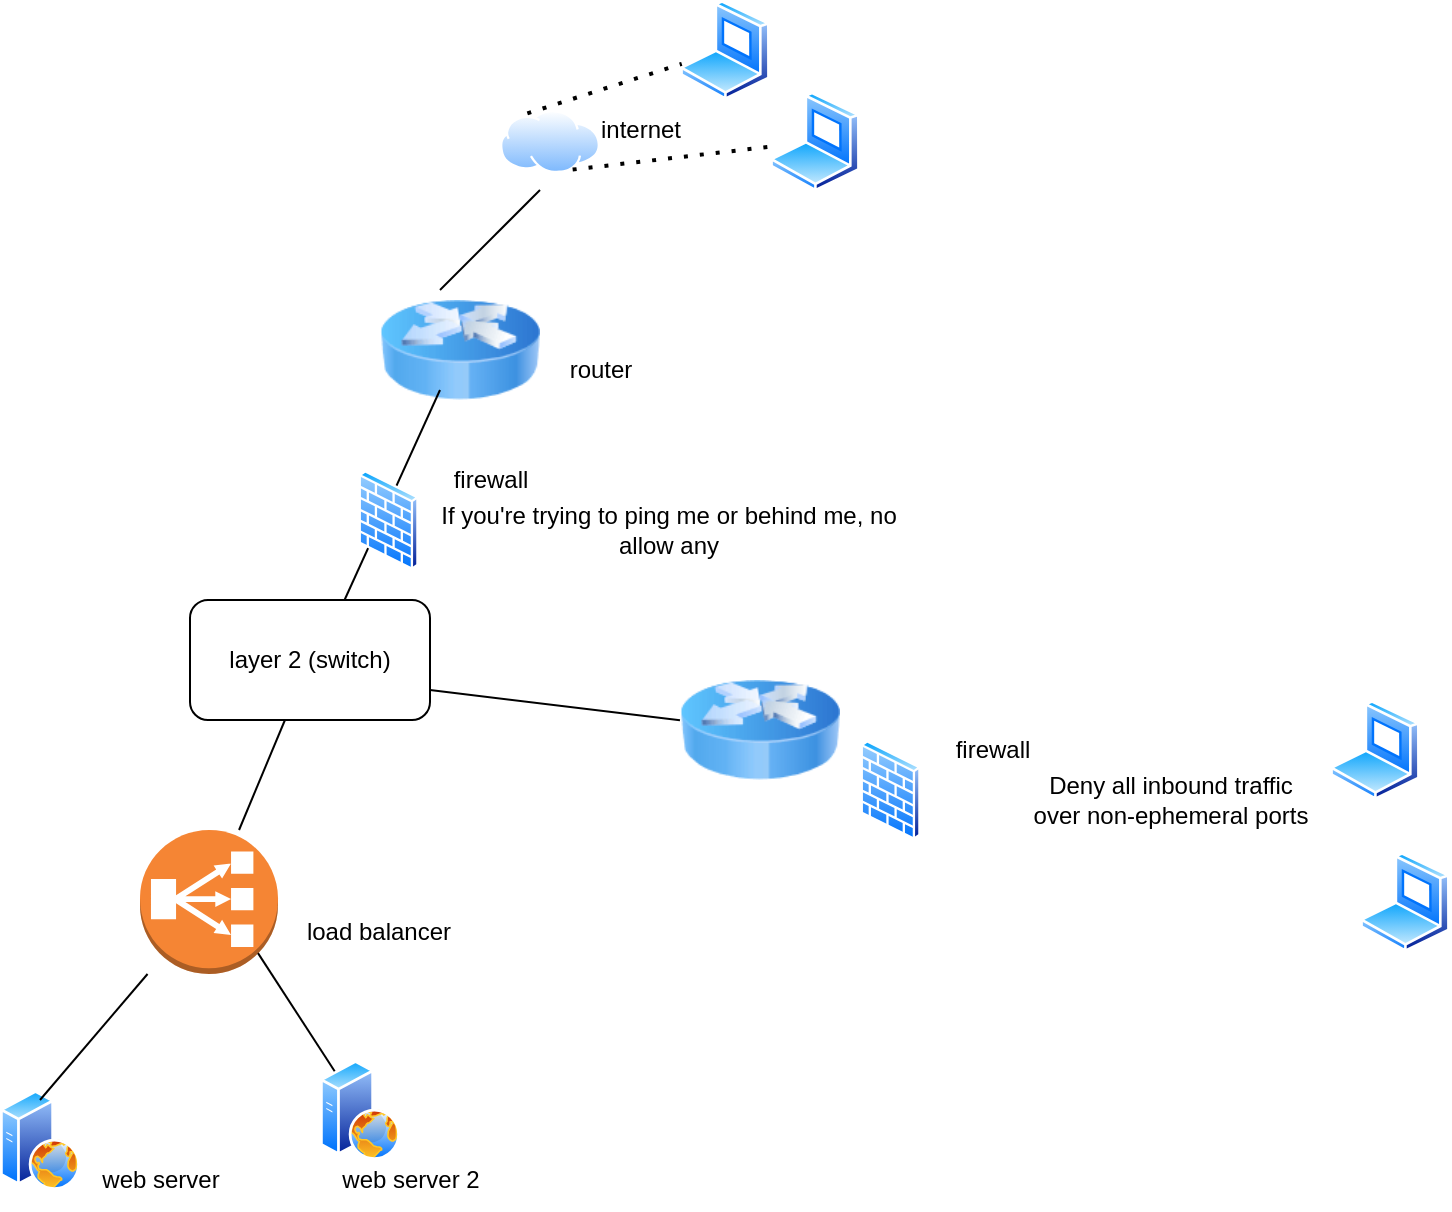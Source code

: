 <mxfile version="21.0.6" type="device"><diagram name="Page-1" id="bMXhEJGQakFlvPGpGCBS"><mxGraphModel dx="954" dy="1691" grid="1" gridSize="10" guides="1" tooltips="1" connect="1" arrows="1" fold="1" page="1" pageScale="1" pageWidth="850" pageHeight="1100" math="0" shadow="0"><root><mxCell id="0"/><mxCell id="1" parent="0"/><mxCell id="qn9bfMfJ7rUCI475EvOR-1" value="" style="image;html=1;image=img/lib/clip_art/networking/Router_Icon_128x128.png" vertex="1" parent="1"><mxGeometry x="330" y="130" width="80" height="80" as="geometry"/></mxCell><mxCell id="qn9bfMfJ7rUCI475EvOR-4" value="" style="aspect=fixed;perimeter=ellipsePerimeter;html=1;align=center;shadow=0;dashed=0;spacingTop=3;image;image=img/lib/active_directory/web_server.svg;" vertex="1" parent="1"><mxGeometry x="140" y="540" width="40" height="50" as="geometry"/></mxCell><mxCell id="qn9bfMfJ7rUCI475EvOR-5" value="" style="outlineConnect=0;dashed=0;verticalLabelPosition=bottom;verticalAlign=top;align=center;html=1;shape=mxgraph.aws3.classic_load_balancer;fillColor=#F58534;gradientColor=none;" vertex="1" parent="1"><mxGeometry x="210" y="410" width="69" height="72" as="geometry"/></mxCell><mxCell id="qn9bfMfJ7rUCI475EvOR-6" value="" style="aspect=fixed;perimeter=ellipsePerimeter;html=1;align=center;shadow=0;dashed=0;spacingTop=3;image;image=img/lib/active_directory/internet_cloud.svg;" vertex="1" parent="1"><mxGeometry x="390" y="50" width="50" height="31.5" as="geometry"/></mxCell><mxCell id="qn9bfMfJ7rUCI475EvOR-7" value="" style="aspect=fixed;perimeter=ellipsePerimeter;html=1;align=center;shadow=0;dashed=0;spacingTop=3;image;image=img/lib/active_directory/web_server.svg;" vertex="1" parent="1"><mxGeometry x="300" y="525" width="40" height="50" as="geometry"/></mxCell><mxCell id="qn9bfMfJ7rUCI475EvOR-8" value="" style="endArrow=none;html=1;rounded=0;" edge="1" parent="1"><mxGeometry width="50" height="50" relative="1" as="geometry"><mxPoint x="360" y="140" as="sourcePoint"/><mxPoint x="410" y="90" as="targetPoint"/></mxGeometry></mxCell><mxCell id="qn9bfMfJ7rUCI475EvOR-9" value="" style="endArrow=none;html=1;rounded=0;" edge="1" parent="1"><mxGeometry width="50" height="50" relative="1" as="geometry"><mxPoint x="310" y="300" as="sourcePoint"/><mxPoint x="360" y="190" as="targetPoint"/><Array as="points"/></mxGeometry></mxCell><mxCell id="qn9bfMfJ7rUCI475EvOR-10" value="" style="endArrow=none;html=1;rounded=0;" edge="1" parent="1" target="qn9bfMfJ7rUCI475EvOR-5"><mxGeometry width="50" height="50" relative="1" as="geometry"><mxPoint x="160" y="545" as="sourcePoint"/><mxPoint x="200" y="475" as="targetPoint"/></mxGeometry></mxCell><mxCell id="qn9bfMfJ7rUCI475EvOR-11" value="" style="endArrow=none;html=1;rounded=0;exitX=0.855;exitY=0.855;exitDx=0;exitDy=0;exitPerimeter=0;" edge="1" parent="1" source="qn9bfMfJ7rUCI475EvOR-5" target="qn9bfMfJ7rUCI475EvOR-7"><mxGeometry width="50" height="50" relative="1" as="geometry"><mxPoint x="340" y="440" as="sourcePoint"/><mxPoint x="380" y="460" as="targetPoint"/></mxGeometry></mxCell><mxCell id="qn9bfMfJ7rUCI475EvOR-14" value="web server" style="text;html=1;align=center;verticalAlign=middle;resizable=0;points=[];autosize=1;strokeColor=none;fillColor=none;" vertex="1" parent="1"><mxGeometry x="180" y="570" width="80" height="30" as="geometry"/></mxCell><mxCell id="qn9bfMfJ7rUCI475EvOR-15" value="web server 2" style="text;html=1;align=center;verticalAlign=middle;resizable=0;points=[];autosize=1;strokeColor=none;fillColor=none;" vertex="1" parent="1"><mxGeometry x="300" y="570" width="90" height="30" as="geometry"/></mxCell><mxCell id="qn9bfMfJ7rUCI475EvOR-16" value="load balancer" style="text;html=1;align=center;verticalAlign=middle;resizable=0;points=[];autosize=1;strokeColor=none;fillColor=none;" vertex="1" parent="1"><mxGeometry x="279" y="446" width="100" height="30" as="geometry"/></mxCell><mxCell id="qn9bfMfJ7rUCI475EvOR-17" value="router" style="text;html=1;align=center;verticalAlign=middle;resizable=0;points=[];autosize=1;strokeColor=none;fillColor=none;" vertex="1" parent="1"><mxGeometry x="415" y="165" width="50" height="30" as="geometry"/></mxCell><mxCell id="qn9bfMfJ7rUCI475EvOR-18" value="internet" style="text;html=1;align=center;verticalAlign=middle;resizable=0;points=[];autosize=1;strokeColor=none;fillColor=none;" vertex="1" parent="1"><mxGeometry x="430" y="45" width="60" height="30" as="geometry"/></mxCell><mxCell id="qn9bfMfJ7rUCI475EvOR-20" value="" style="aspect=fixed;perimeter=ellipsePerimeter;html=1;align=center;shadow=0;dashed=0;spacingTop=3;image;image=img/lib/active_directory/firewall.svg;" vertex="1" parent="1"><mxGeometry x="319" y="230" width="30.5" height="50" as="geometry"/></mxCell><mxCell id="qn9bfMfJ7rUCI475EvOR-21" value="firewall" style="text;html=1;align=center;verticalAlign=middle;resizable=0;points=[];autosize=1;strokeColor=none;fillColor=none;" vertex="1" parent="1"><mxGeometry x="355" y="220" width="60" height="30" as="geometry"/></mxCell><mxCell id="qn9bfMfJ7rUCI475EvOR-22" value="If you're trying to ping me or behind me, no&lt;br&gt;allow any" style="text;html=1;align=center;verticalAlign=middle;resizable=0;points=[];autosize=1;strokeColor=none;fillColor=none;" vertex="1" parent="1"><mxGeometry x="349" y="240" width="250" height="40" as="geometry"/></mxCell><mxCell id="qn9bfMfJ7rUCI475EvOR-24" value="" style="image;html=1;image=img/lib/clip_art/networking/Router_Icon_128x128.png" vertex="1" parent="1"><mxGeometry x="480" y="320" width="80" height="80" as="geometry"/></mxCell><mxCell id="qn9bfMfJ7rUCI475EvOR-26" value="" style="aspect=fixed;perimeter=ellipsePerimeter;html=1;align=center;shadow=0;dashed=0;spacingTop=3;image;image=img/lib/active_directory/firewall.svg;" vertex="1" parent="1"><mxGeometry x="570" y="365" width="30.5" height="50" as="geometry"/></mxCell><mxCell id="qn9bfMfJ7rUCI475EvOR-27" value="firewall" style="text;html=1;align=center;verticalAlign=middle;resizable=0;points=[];autosize=1;strokeColor=none;fillColor=none;" vertex="1" parent="1"><mxGeometry x="606" y="355" width="60" height="30" as="geometry"/></mxCell><mxCell id="qn9bfMfJ7rUCI475EvOR-28" value="Deny all inbound traffic&lt;br&gt;over non-ephemeral ports" style="text;html=1;align=center;verticalAlign=middle;resizable=0;points=[];autosize=1;strokeColor=none;fillColor=none;" vertex="1" parent="1"><mxGeometry x="645" y="375" width="160" height="40" as="geometry"/></mxCell><mxCell id="qn9bfMfJ7rUCI475EvOR-29" value="layer 2 (switch)" style="rounded=1;whiteSpace=wrap;html=1;" vertex="1" parent="1"><mxGeometry x="235" y="295" width="120" height="60" as="geometry"/></mxCell><mxCell id="qn9bfMfJ7rUCI475EvOR-30" value="" style="endArrow=none;html=1;rounded=0;" edge="1" parent="1" source="qn9bfMfJ7rUCI475EvOR-5" target="qn9bfMfJ7rUCI475EvOR-29"><mxGeometry width="50" height="50" relative="1" as="geometry"><mxPoint x="240" y="410" as="sourcePoint"/><mxPoint x="290" y="360" as="targetPoint"/></mxGeometry></mxCell><mxCell id="qn9bfMfJ7rUCI475EvOR-31" value="" style="aspect=fixed;perimeter=ellipsePerimeter;html=1;align=center;shadow=0;dashed=0;spacingTop=3;image;image=img/lib/active_directory/laptop_client.svg;" vertex="1" parent="1"><mxGeometry x="805" y="345" width="45" height="50" as="geometry"/></mxCell><mxCell id="qn9bfMfJ7rUCI475EvOR-32" value="" style="aspect=fixed;perimeter=ellipsePerimeter;html=1;align=center;shadow=0;dashed=0;spacingTop=3;image;image=img/lib/active_directory/laptop_client.svg;" vertex="1" parent="1"><mxGeometry x="820" y="421" width="45" height="50" as="geometry"/></mxCell><mxCell id="qn9bfMfJ7rUCI475EvOR-36" value="" style="aspect=fixed;perimeter=ellipsePerimeter;html=1;align=center;shadow=0;dashed=0;spacingTop=3;image;image=img/lib/active_directory/laptop_client.svg;" vertex="1" parent="1"><mxGeometry x="480" y="-5" width="45" height="50" as="geometry"/></mxCell><mxCell id="qn9bfMfJ7rUCI475EvOR-37" value="" style="aspect=fixed;perimeter=ellipsePerimeter;html=1;align=center;shadow=0;dashed=0;spacingTop=3;image;image=img/lib/active_directory/laptop_client.svg;" vertex="1" parent="1"><mxGeometry x="525" y="40.75" width="45" height="50" as="geometry"/></mxCell><mxCell id="qn9bfMfJ7rUCI475EvOR-38" value="" style="endArrow=none;dashed=1;html=1;dashPattern=1 3;strokeWidth=2;rounded=0;exitX=0.75;exitY=1;exitDx=0;exitDy=0;" edge="1" parent="1" source="qn9bfMfJ7rUCI475EvOR-6" target="qn9bfMfJ7rUCI475EvOR-37"><mxGeometry width="50" height="50" relative="1" as="geometry"><mxPoint x="470" y="150" as="sourcePoint"/><mxPoint x="520" y="100" as="targetPoint"/></mxGeometry></mxCell><mxCell id="qn9bfMfJ7rUCI475EvOR-39" value="" style="endArrow=none;dashed=1;html=1;dashPattern=1 3;strokeWidth=2;rounded=0;exitX=0.25;exitY=0;exitDx=0;exitDy=0;" edge="1" parent="1" source="qn9bfMfJ7rUCI475EvOR-6" target="qn9bfMfJ7rUCI475EvOR-36"><mxGeometry width="50" height="50" relative="1" as="geometry"><mxPoint x="361" y="12" as="sourcePoint"/><mxPoint x="460" as="targetPoint"/></mxGeometry></mxCell><mxCell id="qn9bfMfJ7rUCI475EvOR-40" value="" style="endArrow=none;html=1;rounded=0;entryX=1;entryY=0.75;entryDx=0;entryDy=0;" edge="1" parent="1" source="qn9bfMfJ7rUCI475EvOR-24" target="qn9bfMfJ7rUCI475EvOR-29"><mxGeometry width="50" height="50" relative="1" as="geometry"><mxPoint x="400" y="440" as="sourcePoint"/><mxPoint x="450" y="390" as="targetPoint"/></mxGeometry></mxCell></root></mxGraphModel></diagram></mxfile>